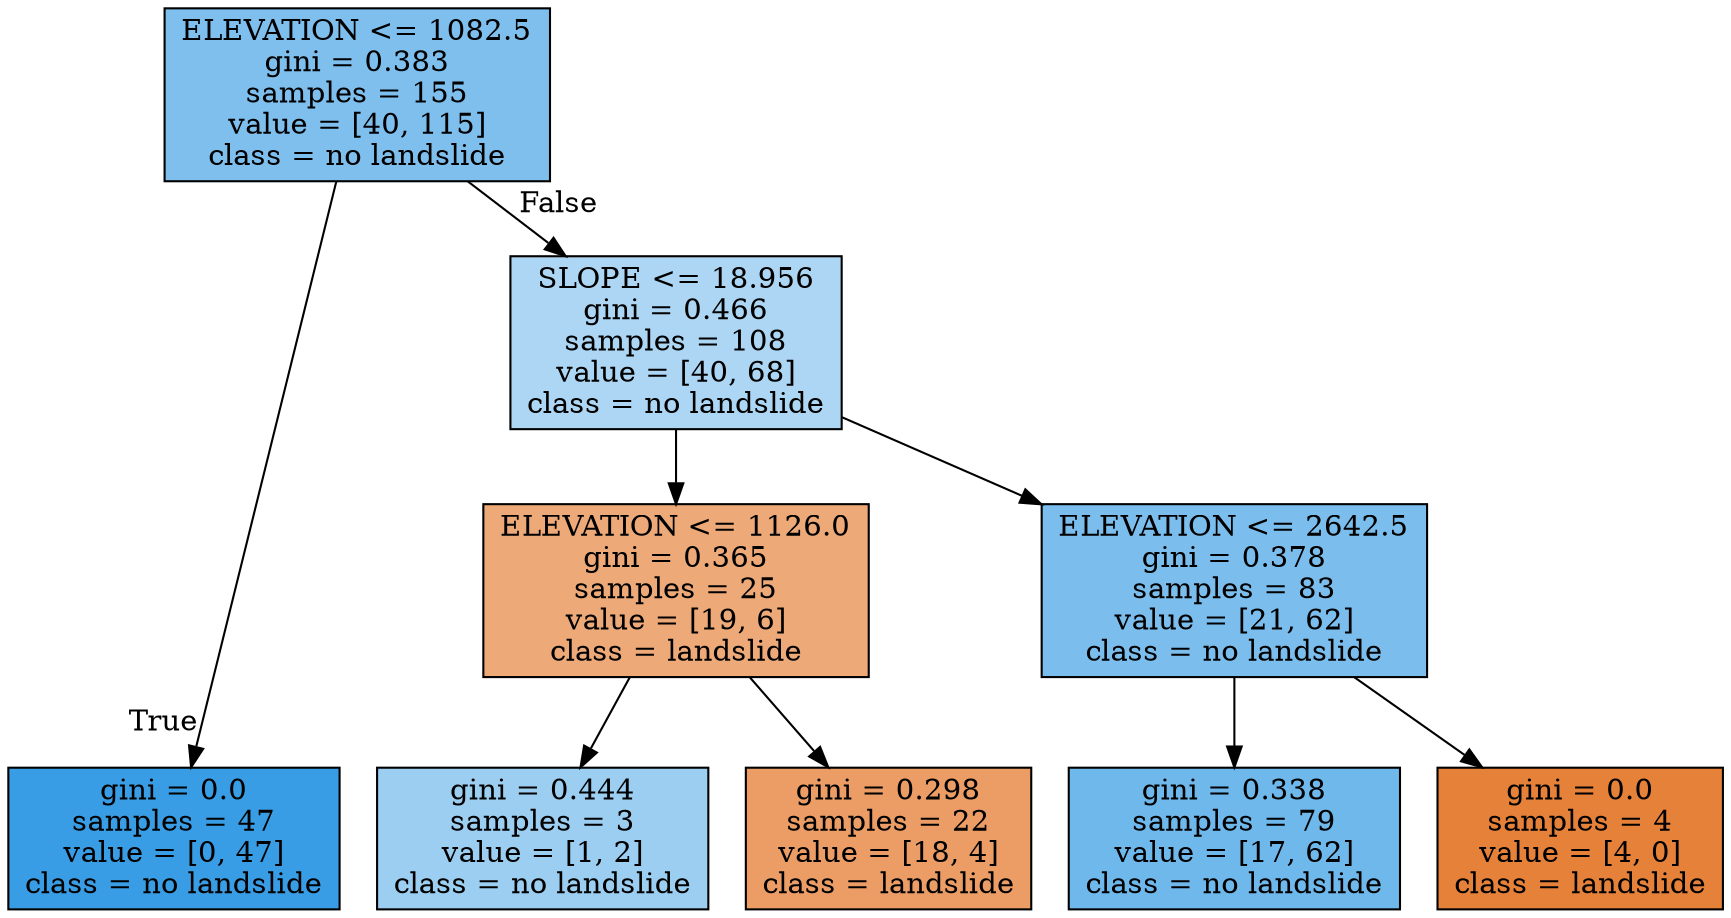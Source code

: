 digraph Tree {
node [shape=box, style="filled", color="black"] ;
graph [ranksep=equally, splines=polyline] ;
0 [label="ELEVATION <= 1082.5\ngini = 0.383\nsamples = 155\nvalue = [40, 115]\nclass = no landslide", fillcolor="#399de5a6"] ;
1 [label="gini = 0.0\nsamples = 47\nvalue = [0, 47]\nclass = no landslide", fillcolor="#399de5ff"] ;
0 -> 1 [labeldistance=2.5, labelangle=45, headlabel="True"] ;
2 [label="SLOPE <= 18.956\ngini = 0.466\nsamples = 108\nvalue = [40, 68]\nclass = no landslide", fillcolor="#399de569"] ;
0 -> 2 [labeldistance=2.5, labelangle=-45, headlabel="False"] ;
3 [label="ELEVATION <= 1126.0\ngini = 0.365\nsamples = 25\nvalue = [19, 6]\nclass = landslide", fillcolor="#e58139ae"] ;
2 -> 3 ;
4 [label="gini = 0.444\nsamples = 3\nvalue = [1, 2]\nclass = no landslide", fillcolor="#399de57f"] ;
3 -> 4 ;
5 [label="gini = 0.298\nsamples = 22\nvalue = [18, 4]\nclass = landslide", fillcolor="#e58139c6"] ;
3 -> 5 ;
6 [label="ELEVATION <= 2642.5\ngini = 0.378\nsamples = 83\nvalue = [21, 62]\nclass = no landslide", fillcolor="#399de5a9"] ;
2 -> 6 ;
7 [label="gini = 0.338\nsamples = 79\nvalue = [17, 62]\nclass = no landslide", fillcolor="#399de5b9"] ;
6 -> 7 ;
8 [label="gini = 0.0\nsamples = 4\nvalue = [4, 0]\nclass = landslide", fillcolor="#e58139ff"] ;
6 -> 8 ;
{rank=same ; 0} ;
{rank=same ; 2} ;
{rank=same ; 3; 6} ;
{rank=same ; 1; 4; 5; 7; 8} ;
}